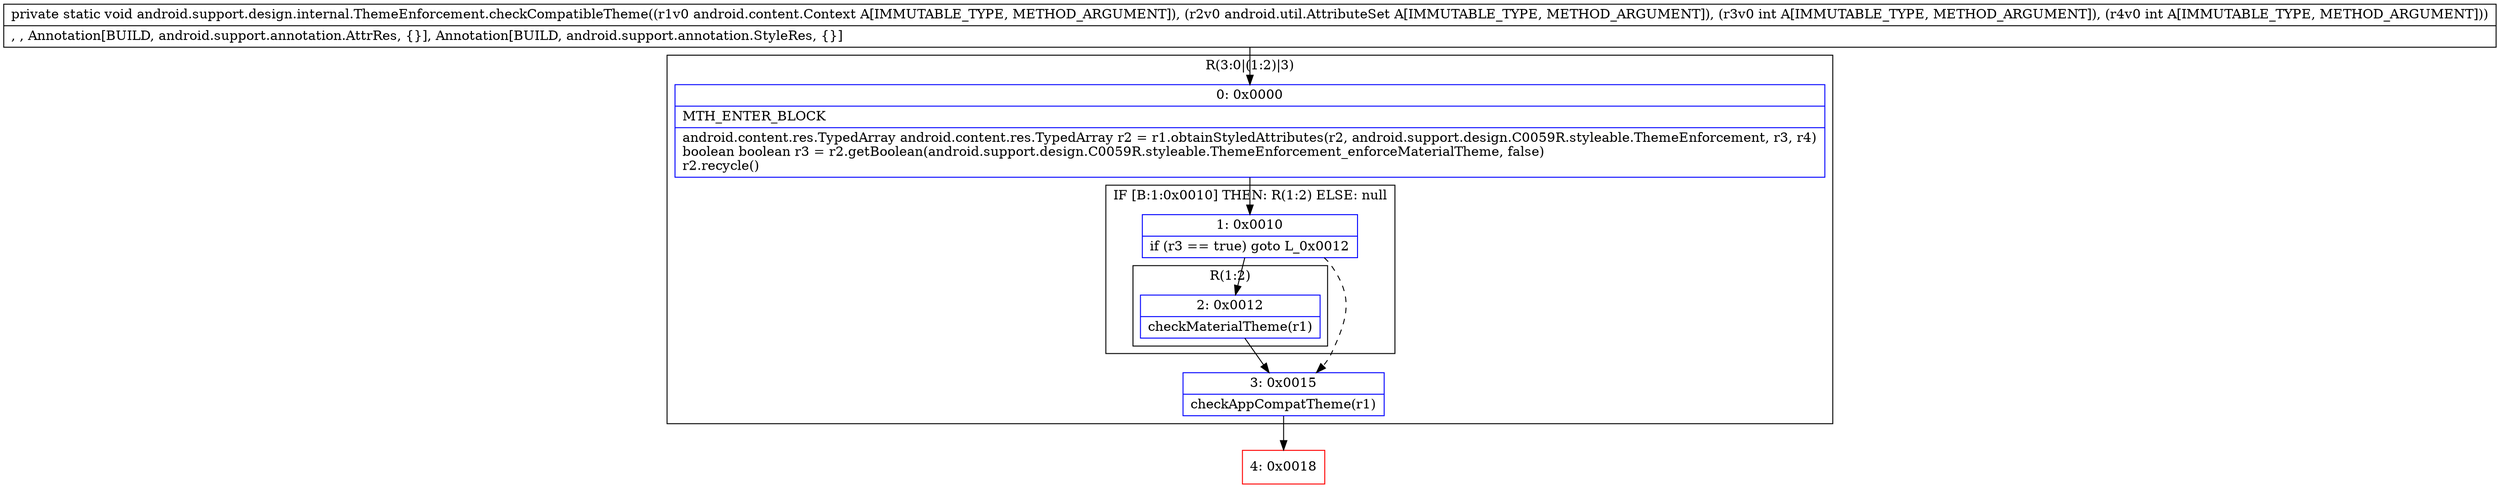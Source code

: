 digraph "CFG forandroid.support.design.internal.ThemeEnforcement.checkCompatibleTheme(Landroid\/content\/Context;Landroid\/util\/AttributeSet;II)V" {
subgraph cluster_Region_1509300037 {
label = "R(3:0|(1:2)|3)";
node [shape=record,color=blue];
Node_0 [shape=record,label="{0\:\ 0x0000|MTH_ENTER_BLOCK\l|android.content.res.TypedArray android.content.res.TypedArray r2 = r1.obtainStyledAttributes(r2, android.support.design.C0059R.styleable.ThemeEnforcement, r3, r4)\lboolean boolean r3 = r2.getBoolean(android.support.design.C0059R.styleable.ThemeEnforcement_enforceMaterialTheme, false)\lr2.recycle()\l}"];
subgraph cluster_IfRegion_630442976 {
label = "IF [B:1:0x0010] THEN: R(1:2) ELSE: null";
node [shape=record,color=blue];
Node_1 [shape=record,label="{1\:\ 0x0010|if (r3 == true) goto L_0x0012\l}"];
subgraph cluster_Region_580501068 {
label = "R(1:2)";
node [shape=record,color=blue];
Node_2 [shape=record,label="{2\:\ 0x0012|checkMaterialTheme(r1)\l}"];
}
}
Node_3 [shape=record,label="{3\:\ 0x0015|checkAppCompatTheme(r1)\l}"];
}
Node_4 [shape=record,color=red,label="{4\:\ 0x0018}"];
MethodNode[shape=record,label="{private static void android.support.design.internal.ThemeEnforcement.checkCompatibleTheme((r1v0 android.content.Context A[IMMUTABLE_TYPE, METHOD_ARGUMENT]), (r2v0 android.util.AttributeSet A[IMMUTABLE_TYPE, METHOD_ARGUMENT]), (r3v0 int A[IMMUTABLE_TYPE, METHOD_ARGUMENT]), (r4v0 int A[IMMUTABLE_TYPE, METHOD_ARGUMENT]))  | , , Annotation[BUILD, android.support.annotation.AttrRes, \{\}], Annotation[BUILD, android.support.annotation.StyleRes, \{\}]\l}"];
MethodNode -> Node_0;
Node_0 -> Node_1;
Node_1 -> Node_2;
Node_1 -> Node_3[style=dashed];
Node_2 -> Node_3;
Node_3 -> Node_4;
}

